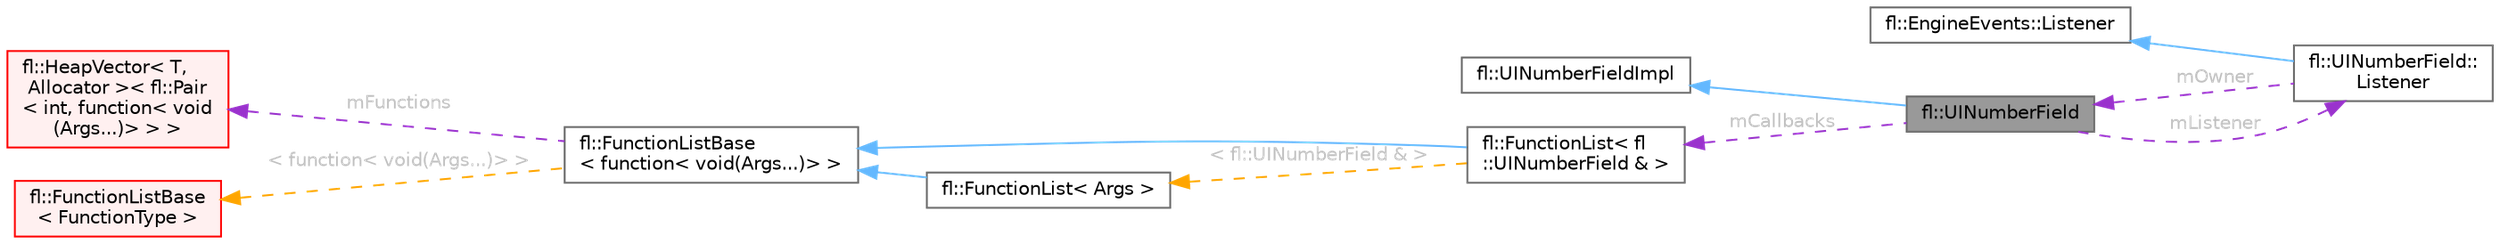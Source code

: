 digraph "fl::UINumberField"
{
 // INTERACTIVE_SVG=YES
 // LATEX_PDF_SIZE
  bgcolor="transparent";
  edge [fontname=Helvetica,fontsize=10,labelfontname=Helvetica,labelfontsize=10];
  node [fontname=Helvetica,fontsize=10,shape=box,height=0.2,width=0.4];
  rankdir="LR";
  Node1 [id="Node000001",label="fl::UINumberField",height=0.2,width=0.4,color="gray40", fillcolor="grey60", style="filled", fontcolor="black",tooltip=" "];
  Node2 -> Node1 [id="edge1_Node000001_Node000002",dir="back",color="steelblue1",style="solid",tooltip=" "];
  Node2 [id="Node000002",label="fl::UINumberFieldImpl",height=0.2,width=0.4,color="gray40", fillcolor="white", style="filled",URL="$dd/d62/classfl_1_1_u_i_number_field_impl.html",tooltip=" "];
  Node3 -> Node1 [id="edge2_Node000001_Node000003",dir="back",color="darkorchid3",style="dashed",tooltip=" ",label=" mListener",fontcolor="grey" ];
  Node3 [id="Node000003",label="fl::UINumberField::\lListener",height=0.2,width=0.4,color="gray40", fillcolor="white", style="filled",URL="$d0/d0d/structfl_1_1_u_i_number_field_1_1_listener.html",tooltip=" "];
  Node4 -> Node3 [id="edge3_Node000003_Node000004",dir="back",color="steelblue1",style="solid",tooltip=" "];
  Node4 [id="Node000004",label="fl::EngineEvents::Listener",height=0.2,width=0.4,color="gray40", fillcolor="white", style="filled",URL="$db/da2/classfl_1_1_engine_events_1_1_listener.html",tooltip=" "];
  Node1 -> Node3 [id="edge4_Node000003_Node000001",dir="back",color="darkorchid3",style="dashed",tooltip=" ",label=" mOwner",fontcolor="grey" ];
  Node5 -> Node1 [id="edge5_Node000001_Node000005",dir="back",color="darkorchid3",style="dashed",tooltip=" ",label=" mCallbacks",fontcolor="grey" ];
  Node5 [id="Node000005",label="fl::FunctionList\< fl\l::UINumberField & \>",height=0.2,width=0.4,color="gray40", fillcolor="white", style="filled",URL="$d1/d5d/classfl_1_1_function_list.html",tooltip=" "];
  Node6 -> Node5 [id="edge6_Node000005_Node000006",dir="back",color="steelblue1",style="solid",tooltip=" "];
  Node6 [id="Node000006",label="fl::FunctionListBase\l\< function\< void(Args...)\> \>",height=0.2,width=0.4,color="gray40", fillcolor="white", style="filled",URL="$d7/de3/classfl_1_1_function_list_base.html",tooltip=" "];
  Node7 -> Node6 [id="edge7_Node000006_Node000007",dir="back",color="darkorchid3",style="dashed",tooltip=" ",label=" mFunctions",fontcolor="grey" ];
  Node7 [id="Node000007",label="fl::HeapVector\< T,\l Allocator \>\< fl::Pair\l\< int, function\< void\l(Args...)\> \> \>",height=0.2,width=0.4,color="red", fillcolor="#FFF0F0", style="filled",URL="$db/ddd/classfl_1_1_heap_vector.html",tooltip=" "];
  Node10 -> Node6 [id="edge8_Node000006_Node000010",dir="back",color="orange",style="dashed",tooltip=" ",label=" \< function\< void(Args...)\> \>",fontcolor="grey" ];
  Node10 [id="Node000010",label="fl::FunctionListBase\l\< FunctionType \>",height=0.2,width=0.4,color="red", fillcolor="#FFF0F0", style="filled",URL="$d7/de3/classfl_1_1_function_list_base.html",tooltip=" "];
  Node12 -> Node5 [id="edge9_Node000005_Node000012",dir="back",color="orange",style="dashed",tooltip=" ",label=" \< fl::UINumberField & \>",fontcolor="grey" ];
  Node12 [id="Node000012",label="fl::FunctionList\< Args \>",height=0.2,width=0.4,color="gray40", fillcolor="white", style="filled",URL="$d1/d5d/classfl_1_1_function_list.html",tooltip=" "];
  Node6 -> Node12 [id="edge10_Node000012_Node000006",dir="back",color="steelblue1",style="solid",tooltip=" "];
}
